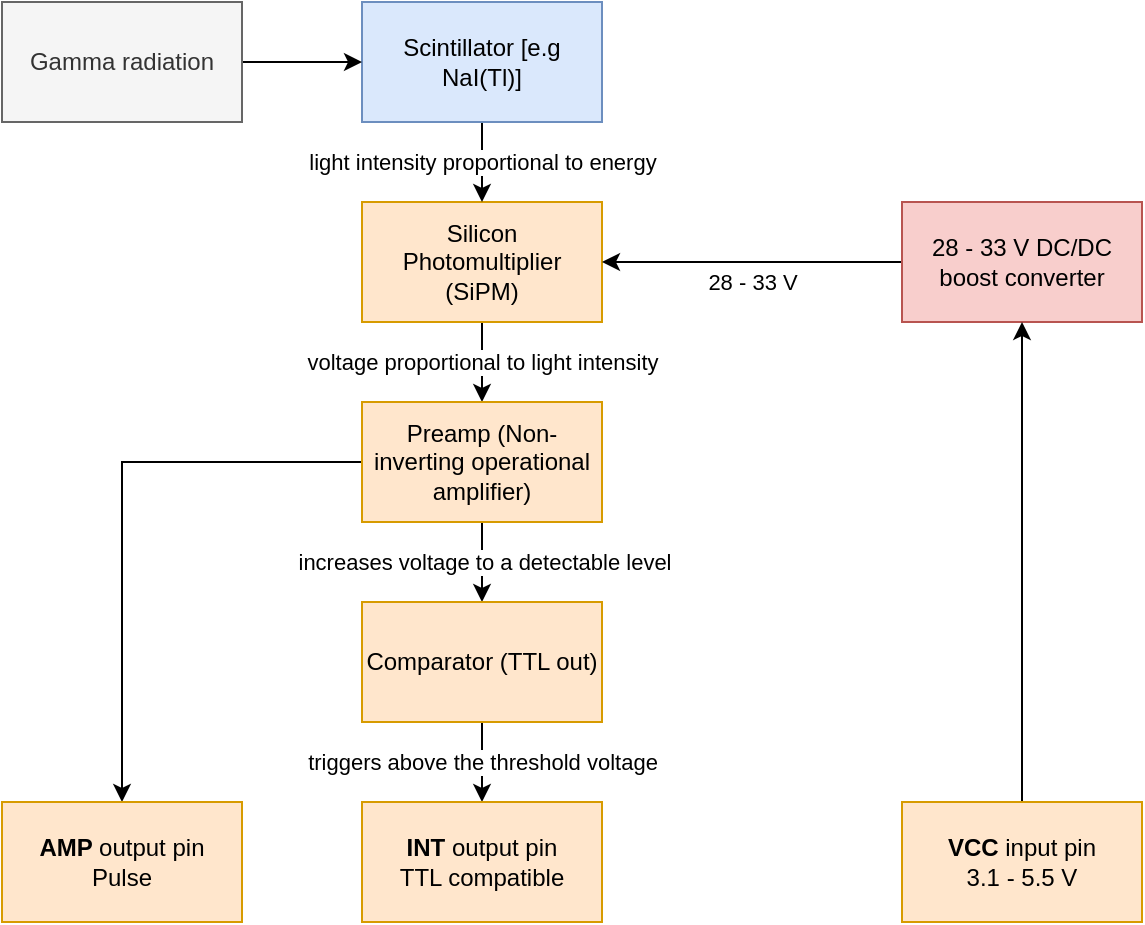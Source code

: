 <mxfile version="20.5.1" type="device"><diagram id="vb6zBb3L11A06OVCk6hn" name="Page-1"><mxGraphModel dx="1422" dy="752" grid="1" gridSize="10" guides="1" tooltips="1" connect="1" arrows="1" fold="1" page="1" pageScale="1" pageWidth="827" pageHeight="1169" math="0" shadow="0"><root><mxCell id="0"/><mxCell id="1" parent="0"/><mxCell id="ESJ81A9Y0B0kTKX32nv2-13" value="voltage proportional to light intensity" style="edgeStyle=orthogonalEdgeStyle;rounded=0;orthogonalLoop=1;jettySize=auto;html=1;entryX=0.5;entryY=0;entryDx=0;entryDy=0;" parent="1" source="ESJ81A9Y0B0kTKX32nv2-2" target="ESJ81A9Y0B0kTKX32nv2-29" edge="1"><mxGeometry relative="1" as="geometry"><mxPoint x="400" y="350" as="targetPoint"/></mxGeometry></mxCell><mxCell id="ESJ81A9Y0B0kTKX32nv2-2" value="Silicon Photomultiplier (SiPM)" style="rounded=0;whiteSpace=wrap;html=1;fillColor=#ffe6cc;strokeColor=#d79b00;" parent="1" vertex="1"><mxGeometry x="340" y="240" width="120" height="60" as="geometry"/></mxCell><mxCell id="ESJ81A9Y0B0kTKX32nv2-11" value="&lt;div&gt;light intensity proportional to energy&lt;br&gt;&lt;/div&gt;" style="edgeStyle=orthogonalEdgeStyle;rounded=0;orthogonalLoop=1;jettySize=auto;html=1;" parent="1" source="ESJ81A9Y0B0kTKX32nv2-3" target="ESJ81A9Y0B0kTKX32nv2-2" edge="1"><mxGeometry relative="1" as="geometry"/></mxCell><mxCell id="ESJ81A9Y0B0kTKX32nv2-3" value="Scintillator [e.g NaI(Tl)]" style="rounded=0;whiteSpace=wrap;html=1;fillColor=#dae8fc;strokeColor=#6c8ebf;" parent="1" vertex="1"><mxGeometry x="340" y="140" width="120" height="60" as="geometry"/></mxCell><mxCell id="ESJ81A9Y0B0kTKX32nv2-10" value="" style="edgeStyle=orthogonalEdgeStyle;rounded=0;orthogonalLoop=1;jettySize=auto;html=1;" parent="1" source="ESJ81A9Y0B0kTKX32nv2-4" target="ESJ81A9Y0B0kTKX32nv2-3" edge="1"><mxGeometry relative="1" as="geometry"/></mxCell><mxCell id="ESJ81A9Y0B0kTKX32nv2-4" value="&lt;div&gt;Gamma radiation&lt;/div&gt;" style="rounded=0;whiteSpace=wrap;html=1;fillColor=#f5f5f5;strokeColor=#666666;fontColor=#333333;" parent="1" vertex="1"><mxGeometry x="160" y="140" width="120" height="60" as="geometry"/></mxCell><mxCell id="ESJ81A9Y0B0kTKX32nv2-12" value="&lt;div&gt;28 - 33 V&lt;/div&gt;" style="edgeStyle=orthogonalEdgeStyle;rounded=0;orthogonalLoop=1;jettySize=auto;html=1;" parent="1" source="ESJ81A9Y0B0kTKX32nv2-6" target="ESJ81A9Y0B0kTKX32nv2-2" edge="1"><mxGeometry y="10" relative="1" as="geometry"><mxPoint as="offset"/></mxGeometry></mxCell><mxCell id="ESJ81A9Y0B0kTKX32nv2-6" value="&lt;div&gt;28 - 33 V DC/DC boost converter&lt;/div&gt;" style="rounded=0;whiteSpace=wrap;html=1;fillColor=#f8cecc;strokeColor=#b85450;" parent="1" vertex="1"><mxGeometry x="610" y="240" width="120" height="60" as="geometry"/></mxCell><mxCell id="ESJ81A9Y0B0kTKX32nv2-35" value="increases voltage to a detectable level" style="edgeStyle=orthogonalEdgeStyle;rounded=0;orthogonalLoop=1;jettySize=auto;html=1;" parent="1" source="ESJ81A9Y0B0kTKX32nv2-29" edge="1"><mxGeometry relative="1" as="geometry"><mxPoint x="400" y="440" as="targetPoint"/></mxGeometry></mxCell><mxCell id="gYkx2ByiKGIFC0DFylbA-7" style="edgeStyle=orthogonalEdgeStyle;rounded=0;orthogonalLoop=1;jettySize=auto;html=1;exitX=0;exitY=0.5;exitDx=0;exitDy=0;entryX=0.5;entryY=0;entryDx=0;entryDy=0;" edge="1" parent="1" source="ESJ81A9Y0B0kTKX32nv2-29" target="gYkx2ByiKGIFC0DFylbA-6"><mxGeometry relative="1" as="geometry"><mxPoint x="220" y="370" as="targetPoint"/></mxGeometry></mxCell><mxCell id="ESJ81A9Y0B0kTKX32nv2-29" value="Preamp (Non-inverting operational amplifier)" style="rounded=0;whiteSpace=wrap;html=1;fillColor=#ffe6cc;strokeColor=#d79b00;" parent="1" vertex="1"><mxGeometry x="340" y="340" width="120" height="60" as="geometry"/></mxCell><mxCell id="gYkx2ByiKGIFC0DFylbA-5" value="&lt;div&gt;triggers above the threshold voltage&lt;/div&gt;" style="edgeStyle=orthogonalEdgeStyle;rounded=0;orthogonalLoop=1;jettySize=auto;html=1;" edge="1" parent="1" source="gYkx2ByiKGIFC0DFylbA-1" target="gYkx2ByiKGIFC0DFylbA-4"><mxGeometry relative="1" as="geometry"/></mxCell><mxCell id="gYkx2ByiKGIFC0DFylbA-1" value="Comparator (TTL out)" style="rounded=0;whiteSpace=wrap;html=1;fillColor=#ffe6cc;strokeColor=#d79b00;" vertex="1" parent="1"><mxGeometry x="340" y="440" width="120" height="60" as="geometry"/></mxCell><mxCell id="gYkx2ByiKGIFC0DFylbA-4" value="&lt;div&gt;&lt;b&gt;INT &lt;/b&gt;output pin&lt;/div&gt;TTL compatible" style="whiteSpace=wrap;html=1;fillColor=#ffe6cc;strokeColor=#d79b00;rounded=0;" vertex="1" parent="1"><mxGeometry x="340" y="540" width="120" height="60" as="geometry"/></mxCell><mxCell id="gYkx2ByiKGIFC0DFylbA-6" value="&lt;div&gt;&lt;b&gt;AMP &lt;/b&gt;output pin&lt;/div&gt;Pulse" style="whiteSpace=wrap;html=1;fillColor=#ffe6cc;strokeColor=#d79b00;rounded=0;" vertex="1" parent="1"><mxGeometry x="160" y="540" width="120" height="60" as="geometry"/></mxCell><mxCell id="gYkx2ByiKGIFC0DFylbA-9" style="edgeStyle=orthogonalEdgeStyle;rounded=0;orthogonalLoop=1;jettySize=auto;html=1;exitX=0.5;exitY=0;exitDx=0;exitDy=0;entryX=0.5;entryY=1;entryDx=0;entryDy=0;" edge="1" parent="1" source="gYkx2ByiKGIFC0DFylbA-8" target="ESJ81A9Y0B0kTKX32nv2-6"><mxGeometry relative="1" as="geometry"/></mxCell><mxCell id="gYkx2ByiKGIFC0DFylbA-8" value="&lt;div&gt;&lt;b&gt;VCC &lt;/b&gt;input pin&lt;/div&gt;&lt;div&gt;3.1 - 5.5 V&lt;br&gt;&lt;/div&gt;" style="whiteSpace=wrap;html=1;fillColor=#ffe6cc;strokeColor=#d79b00;rounded=0;" vertex="1" parent="1"><mxGeometry x="610" y="540" width="120" height="60" as="geometry"/></mxCell></root></mxGraphModel></diagram></mxfile>